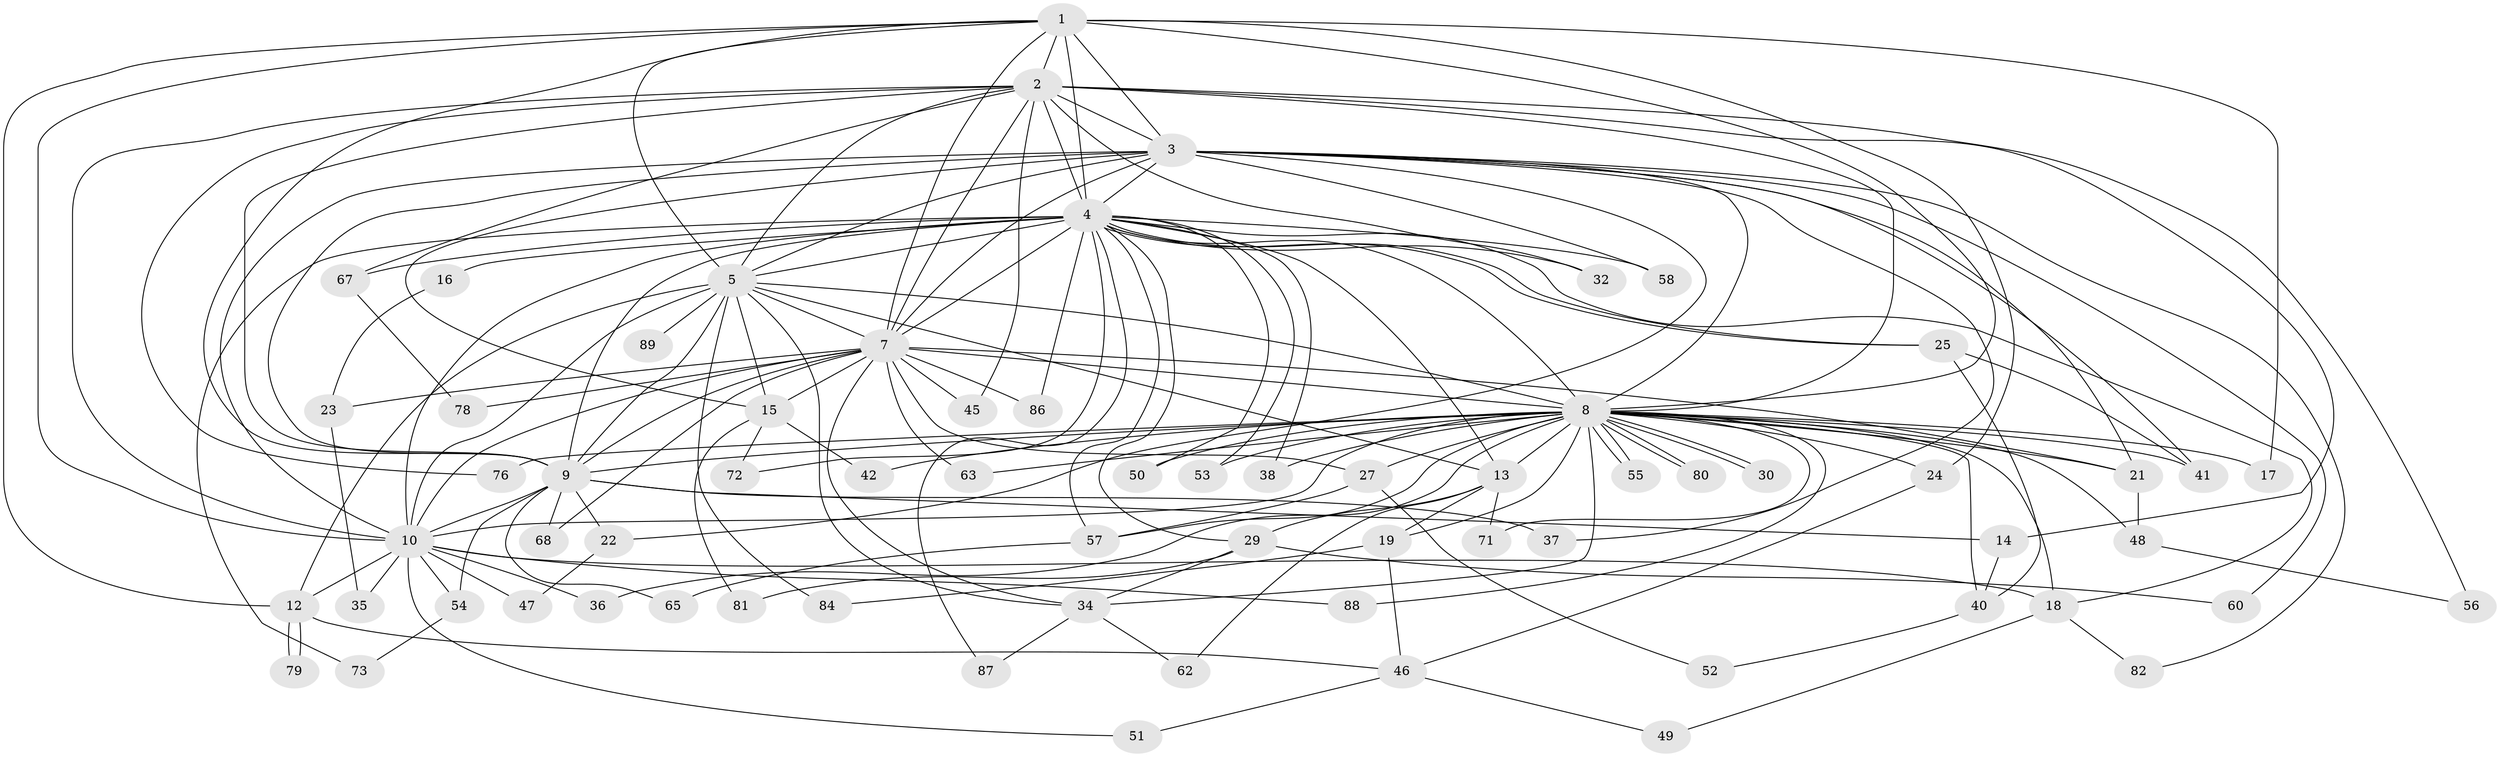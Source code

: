 // Generated by graph-tools (version 1.1) at 2025/51/02/27/25 19:51:49]
// undirected, 68 vertices, 163 edges
graph export_dot {
graph [start="1"]
  node [color=gray90,style=filled];
  1;
  2 [super="+64"];
  3 [super="+33"];
  4 [super="+6"];
  5 [super="+61"];
  7 [super="+20"];
  8 [super="+11"];
  9 [super="+31"];
  10 [super="+43"];
  12 [super="+69"];
  13 [super="+28"];
  14;
  15 [super="+75"];
  16 [super="+66"];
  17;
  18 [super="+26"];
  19 [super="+83"];
  21 [super="+39"];
  22;
  23;
  24;
  25;
  27;
  29 [super="+77"];
  30;
  32;
  34 [super="+74"];
  35;
  36;
  37;
  38 [super="+59"];
  40 [super="+70"];
  41 [super="+44"];
  42;
  45;
  46;
  47;
  48;
  49;
  50;
  51;
  52;
  53;
  54;
  55;
  56;
  57 [super="+85"];
  58;
  60;
  62;
  63;
  65;
  67;
  68;
  71;
  72;
  73;
  76;
  78;
  79;
  80;
  81;
  82;
  84;
  86;
  87;
  88;
  89;
  1 -- 2;
  1 -- 3;
  1 -- 4 [weight=2];
  1 -- 5;
  1 -- 7;
  1 -- 8;
  1 -- 9;
  1 -- 10;
  1 -- 12;
  1 -- 17;
  1 -- 24;
  2 -- 3;
  2 -- 4 [weight=2];
  2 -- 5;
  2 -- 7;
  2 -- 8 [weight=2];
  2 -- 9;
  2 -- 10;
  2 -- 14;
  2 -- 32;
  2 -- 45;
  2 -- 56;
  2 -- 67;
  2 -- 76;
  3 -- 4 [weight=3];
  3 -- 5 [weight=2];
  3 -- 7;
  3 -- 8;
  3 -- 9 [weight=2];
  3 -- 10;
  3 -- 21;
  3 -- 22;
  3 -- 37;
  3 -- 41;
  3 -- 58;
  3 -- 60;
  3 -- 82;
  3 -- 15;
  4 -- 5 [weight=2];
  4 -- 7 [weight=2];
  4 -- 8 [weight=3];
  4 -- 9 [weight=2];
  4 -- 10 [weight=3];
  4 -- 25;
  4 -- 25;
  4 -- 38 [weight=2];
  4 -- 58;
  4 -- 72;
  4 -- 73;
  4 -- 86;
  4 -- 87;
  4 -- 67;
  4 -- 16 [weight=2];
  4 -- 29;
  4 -- 32;
  4 -- 50;
  4 -- 53;
  4 -- 57;
  4 -- 13;
  4 -- 18;
  5 -- 7;
  5 -- 8;
  5 -- 9;
  5 -- 10;
  5 -- 12;
  5 -- 13;
  5 -- 15;
  5 -- 34;
  5 -- 84;
  5 -- 89 [weight=2];
  7 -- 8 [weight=2];
  7 -- 9;
  7 -- 10;
  7 -- 15;
  7 -- 21;
  7 -- 23;
  7 -- 45;
  7 -- 63;
  7 -- 68;
  7 -- 78;
  7 -- 86;
  7 -- 27;
  7 -- 34;
  8 -- 9;
  8 -- 10;
  8 -- 17;
  8 -- 18;
  8 -- 19;
  8 -- 24;
  8 -- 27;
  8 -- 30;
  8 -- 30;
  8 -- 34;
  8 -- 36;
  8 -- 42;
  8 -- 48;
  8 -- 50;
  8 -- 53;
  8 -- 55;
  8 -- 55;
  8 -- 57;
  8 -- 63;
  8 -- 71;
  8 -- 76;
  8 -- 80;
  8 -- 80;
  8 -- 88;
  8 -- 13;
  8 -- 21;
  8 -- 38;
  8 -- 41;
  8 -- 40;
  9 -- 10;
  9 -- 14;
  9 -- 22;
  9 -- 37;
  9 -- 54;
  9 -- 65;
  9 -- 68;
  10 -- 18;
  10 -- 35;
  10 -- 36;
  10 -- 47;
  10 -- 51;
  10 -- 54;
  10 -- 12;
  10 -- 88;
  12 -- 46;
  12 -- 79;
  12 -- 79;
  13 -- 19;
  13 -- 62;
  13 -- 29;
  13 -- 71;
  14 -- 40;
  15 -- 42;
  15 -- 72;
  15 -- 81;
  16 -- 23;
  18 -- 49;
  18 -- 82;
  19 -- 84;
  19 -- 46;
  21 -- 48;
  22 -- 47;
  23 -- 35;
  24 -- 46;
  25 -- 40;
  25 -- 41;
  27 -- 52;
  27 -- 57;
  29 -- 60;
  29 -- 81;
  29 -- 34;
  34 -- 62;
  34 -- 87;
  40 -- 52;
  46 -- 49;
  46 -- 51;
  48 -- 56;
  54 -- 73;
  57 -- 65;
  67 -- 78;
}
